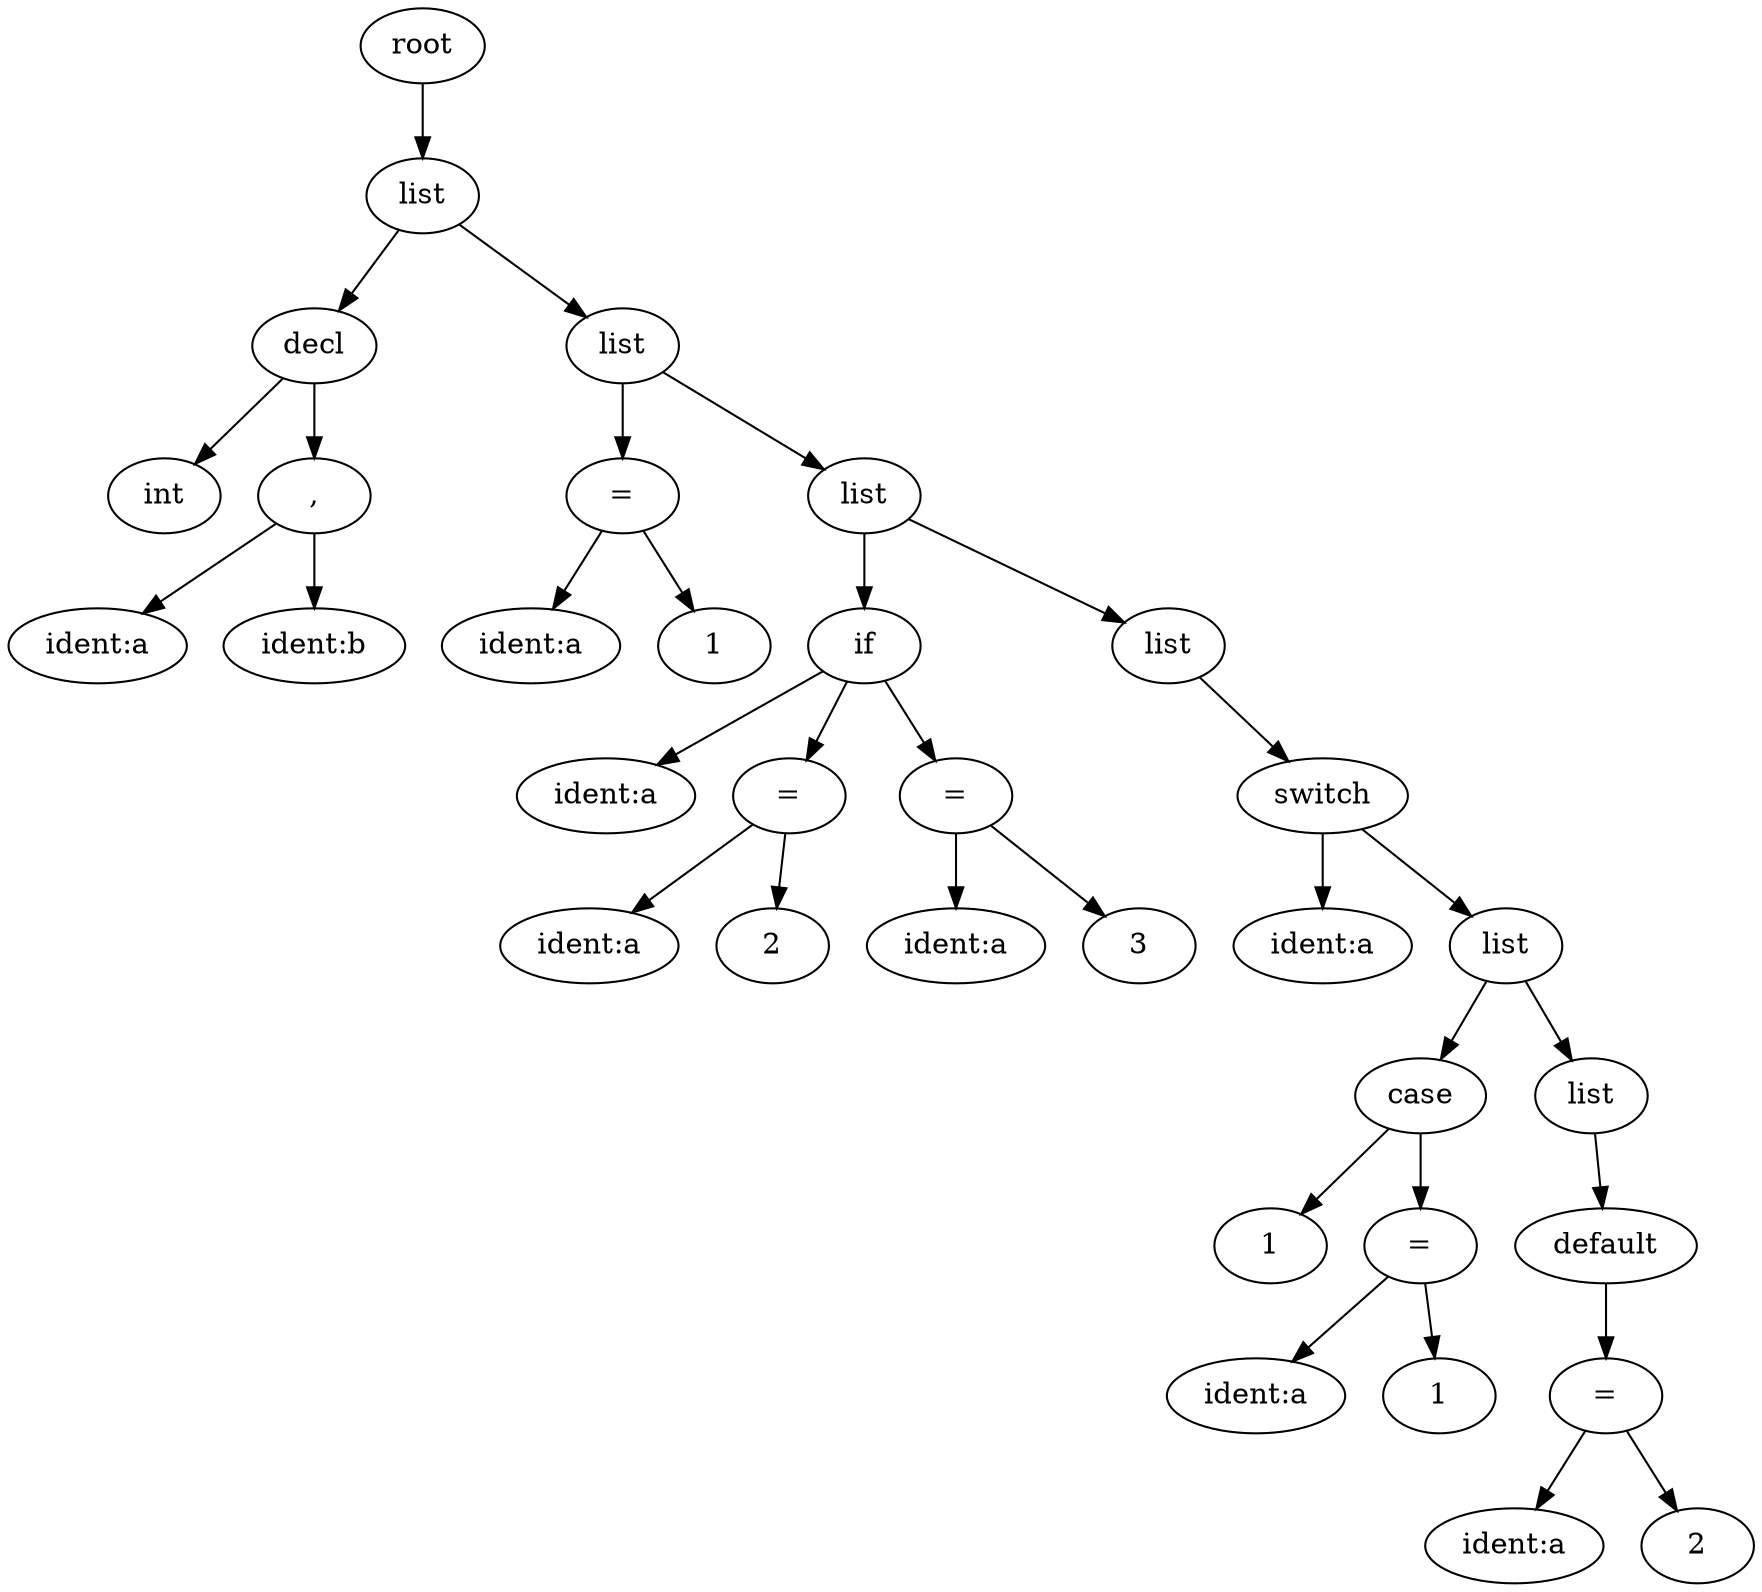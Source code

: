 digraph G {
	p0[label=root]
	p1[label=<list>]
	p0->p1
	p2[label=<decl>]
	p1->p2
	p3[label=<list>]
	p1->p3
	p4[label=<int>]
	p2->p4
	p5[label=<,>]
	p2->p5
	p6[label=<=>]
	p3->p6
	p7[label=<list>]
	p3->p7
	p8[label=<ident:a>]
	p5->p8
	p9[label=<ident:b>]
	p5->p9
	p10[label=<ident:a>]
	p6->p10
	p11[label=<1>]
	p6->p11
	p12[label=<if>]
	p7->p12
	p13[label=<list>]
	p7->p13
	p14[label=<ident:a>]
	p12->p14
	p15[label=<=>]
	p12->p15
	p16[label=<=>]
	p12->p16
	p17[label=<switch>]
	p13->p17
	p18[label=<ident:a>]
	p15->p18
	p19[label=<2>]
	p15->p19
	p20[label=<ident:a>]
	p16->p20
	p21[label=<3>]
	p16->p21
	p22[label=<ident:a>]
	p17->p22
	p23[label=<list>]
	p17->p23
	p24[label=<case>]
	p23->p24
	p25[label=<list>]
	p23->p25
	p26[label=<1>]
	p24->p26
	p27[label=<=>]
	p24->p27
	p28[label=<default>]
	p25->p28
	p29[label=<ident:a>]
	p27->p29
	p30[label=<1>]
	p27->p30
	p31[label=<=>]
	p28->p31
	p32[label=<ident:a>]
	p31->p32
	p33[label=<2>]
	p31->p33
}
